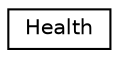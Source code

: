 digraph "Graphical Class Hierarchy"
{
  edge [fontname="Helvetica",fontsize="10",labelfontname="Helvetica",labelfontsize="10"];
  node [fontname="Helvetica",fontsize="10",shape=record];
  rankdir="LR";
  Node1 [label="Health",height=0.2,width=0.4,color="black", fillcolor="white", style="filled",URL="$classHealth.html"];
}
